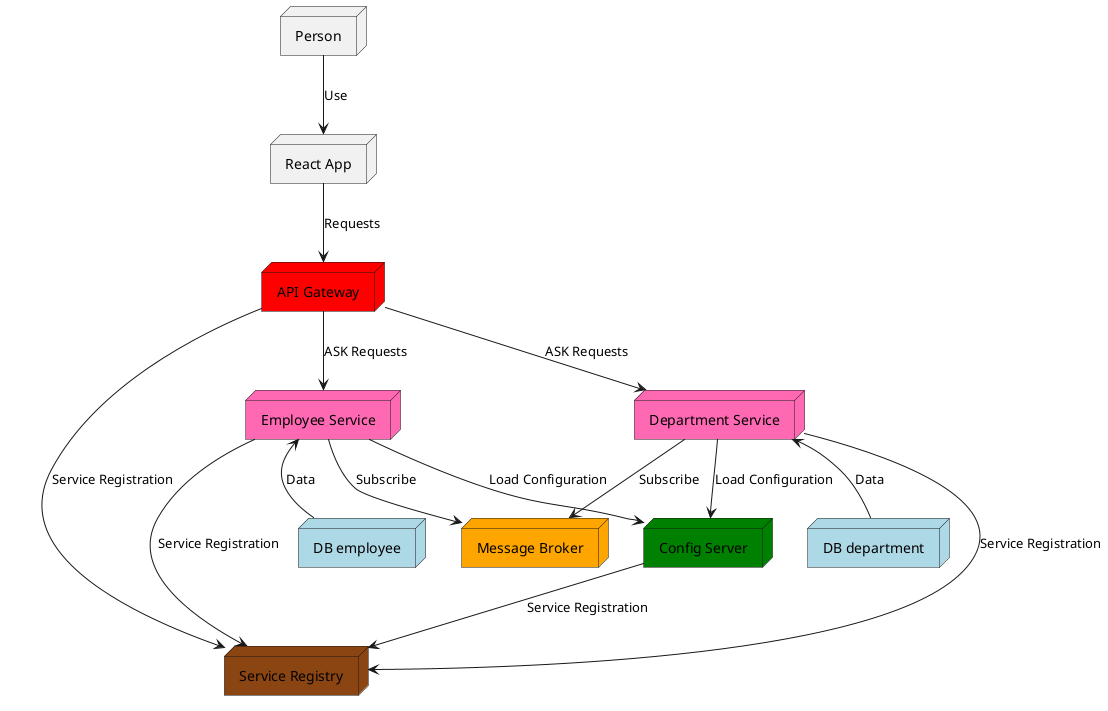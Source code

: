 @startuml

node Person
node "React App" as Client
node "API Gateway" #FF0000
node "Service Registry" #8B4513
node "Employee Service" #FF69B4
node "Department Service" #FF69B4
node "Config Server" #008000
node "DB department" #ADD8E6
node "DB employee" #ADD8E6
node "Message Broker" #FFA500

Person --> "Client" : Use
Client --> "API Gateway" : Requests
"API Gateway" --> "Service Registry" : Service Registration
"API Gateway" --> "Employee Service" : ASK Requests
"API Gateway" --> "Department Service" : ASK Requests
"Config Server" --> "Service Registry" : Service Registration
"Employee Service" --> "Service Registry" : Service Registration
"Department Service" --> "Service Registry" : Service Registration
"Department Service"  --> "Config Server" : Load Configuration
"Employee Service"  --> "Config Server" : Load Configuration

"Department Service"  --> "Message Broker" : Subscribe
"Employee Service"  --> "Message Broker" : Subscribe

"Employee Service" <-- "DB employee" : Data
"Department Service" <-- "DB department" : Data

@enduml
